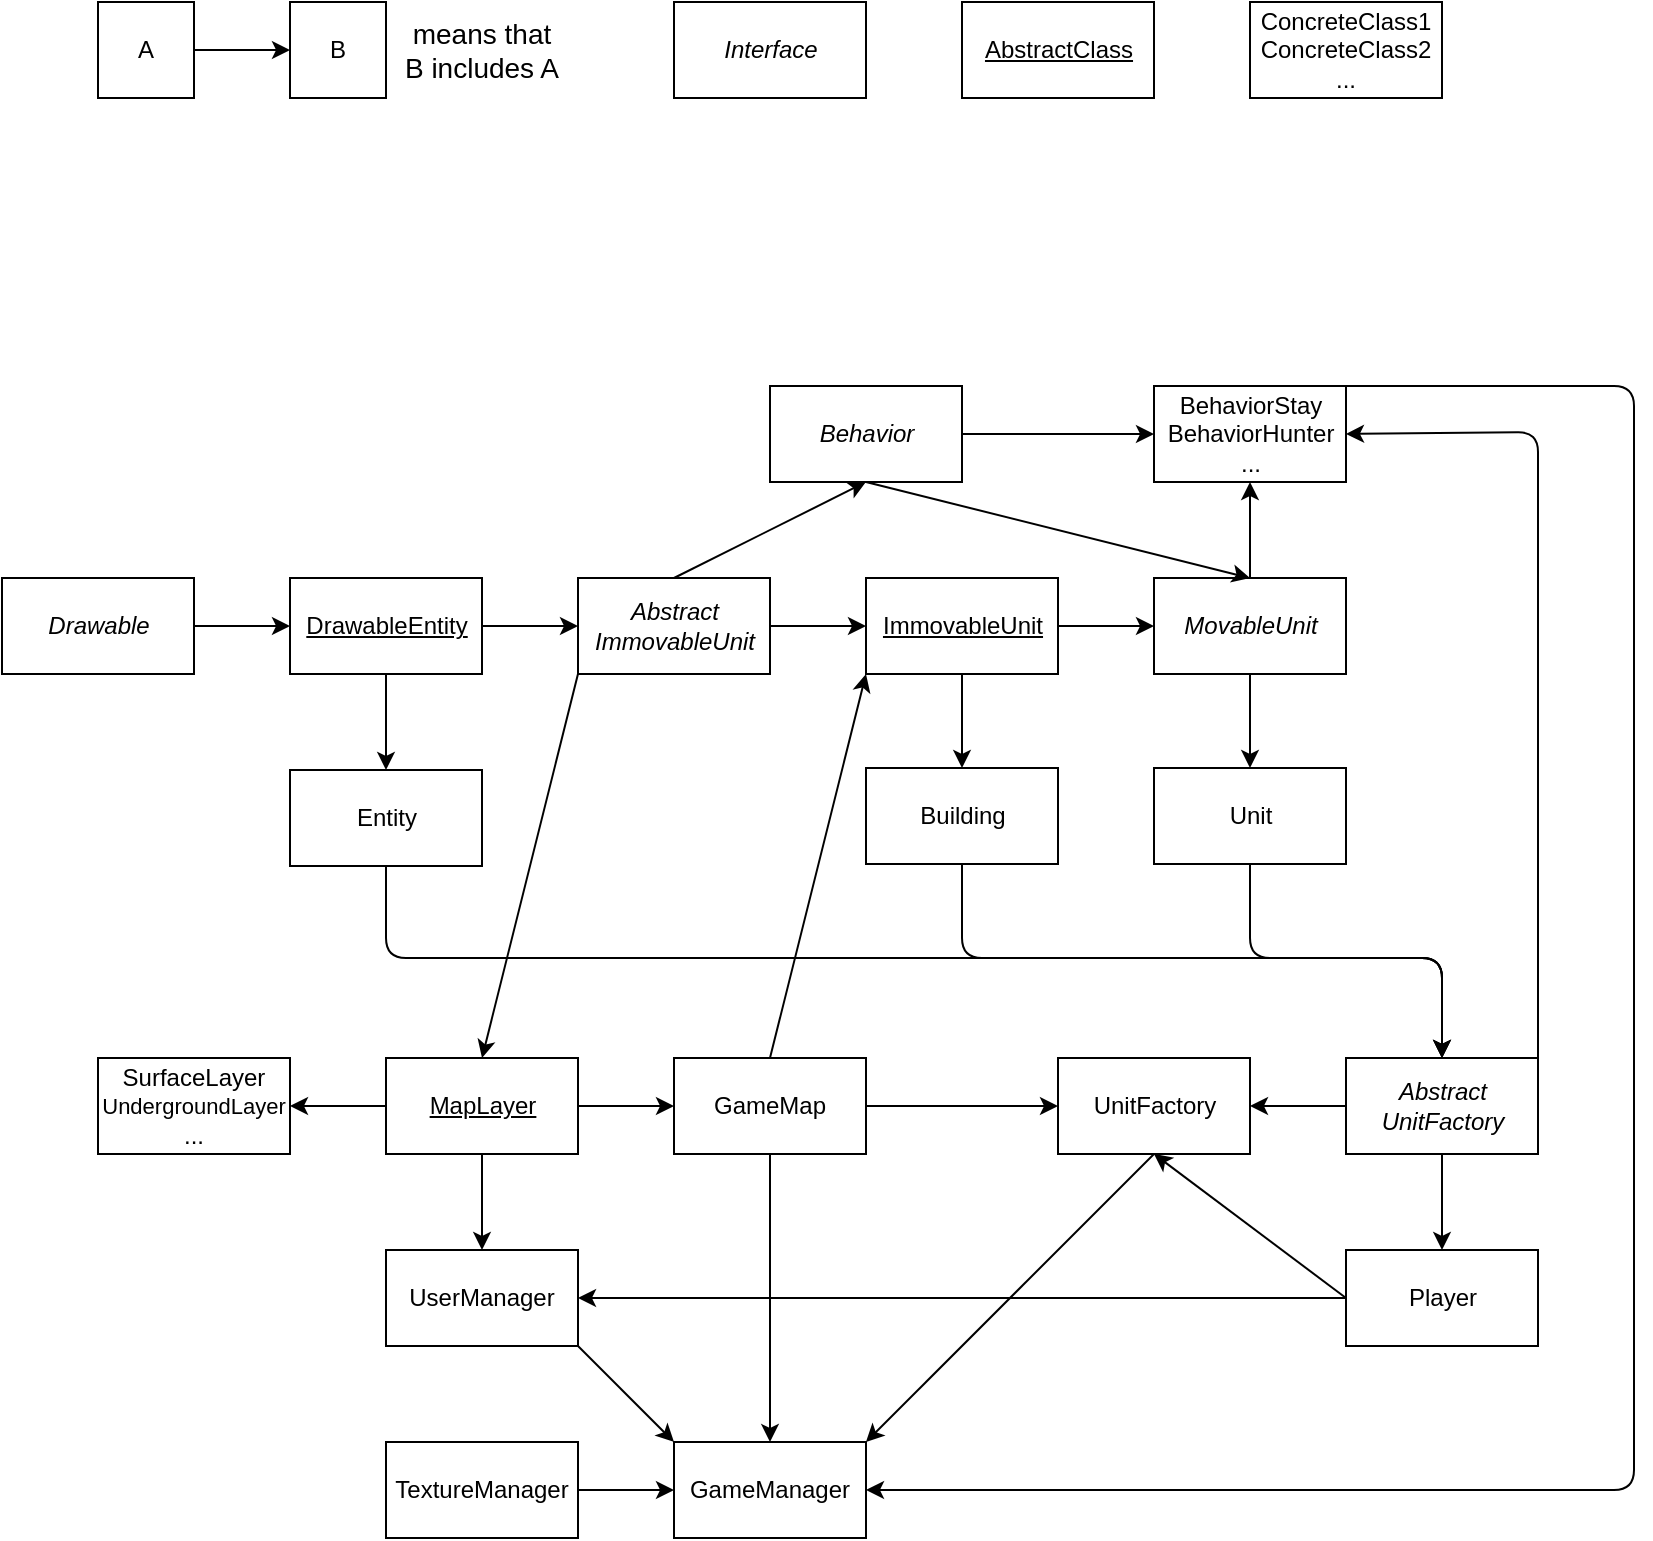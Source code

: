 <mxfile version="13.9.9" type="device"><diagram id="18duZkhzAX0Ac4GkVmNF" name="Page-1"><mxGraphModel dx="865" dy="506" grid="1" gridSize="12" guides="1" tooltips="1" connect="1" arrows="1" fold="1" page="1" pageScale="1" pageWidth="827" pageHeight="1169" background="none" math="0" shadow="0"><root><mxCell id="0"/><mxCell id="1" parent="0"/><mxCell id="p9-PWICYN6mmFjyxCBB2-7" value="Player" style="html=1;" parent="1" vertex="1"><mxGeometry x="672" y="672" width="96" height="48" as="geometry"/></mxCell><mxCell id="p9-PWICYN6mmFjyxCBB2-9" value="&lt;u&gt;MapLayer&lt;/u&gt;" style="html=1;" parent="1" vertex="1"><mxGeometry x="192" y="576" width="96" height="48" as="geometry"/></mxCell><mxCell id="p9-PWICYN6mmFjyxCBB2-10" value="UnitFactory" style="html=1;rotation=0;" parent="1" vertex="1"><mxGeometry x="528" y="576" width="96" height="48" as="geometry"/></mxCell><mxCell id="p9-PWICYN6mmFjyxCBB2-11" value="Abstract&lt;br&gt;UnitFactory" style="html=1;fontStyle=2" parent="1" vertex="1"><mxGeometry x="672" y="576" width="96" height="48" as="geometry"/></mxCell><mxCell id="p9-PWICYN6mmFjyxCBB2-12" value="BehaviorStay&lt;br&gt;BehaviorHunter&lt;br&gt;..." style="html=1;" parent="1" vertex="1"><mxGeometry x="576" y="240" width="96" height="48" as="geometry"/></mxCell><mxCell id="p9-PWICYN6mmFjyxCBB2-13" value="&lt;i&gt;Behavior&lt;/i&gt;" style="html=1;" parent="1" vertex="1"><mxGeometry x="384" y="240" width="96" height="48" as="geometry"/></mxCell><mxCell id="p9-PWICYN6mmFjyxCBB2-14" value="Entity" style="html=1;" parent="1" vertex="1"><mxGeometry x="144" y="432" width="96" height="48" as="geometry"/></mxCell><mxCell id="p9-PWICYN6mmFjyxCBB2-15" value="Building" style="html=1;" parent="1" vertex="1"><mxGeometry x="432" y="431" width="96" height="48" as="geometry"/></mxCell><mxCell id="p9-PWICYN6mmFjyxCBB2-16" value="Unit" style="html=1;" parent="1" vertex="1"><mxGeometry x="576" y="431" width="96" height="48" as="geometry"/></mxCell><mxCell id="p9-PWICYN6mmFjyxCBB2-17" value="&lt;i&gt;MovableUnit&lt;/i&gt;" style="html=1;" parent="1" vertex="1"><mxGeometry x="576" y="336" width="96" height="48" as="geometry"/></mxCell><mxCell id="p9-PWICYN6mmFjyxCBB2-18" value="&lt;u&gt;ImmovableUnit&lt;/u&gt;" style="html=1;" parent="1" vertex="1"><mxGeometry x="432" y="336" width="96" height="48" as="geometry"/></mxCell><mxCell id="p9-PWICYN6mmFjyxCBB2-19" value="&lt;i&gt;Abstract&lt;br&gt;ImmovableUnit&lt;/i&gt;" style="html=1;" parent="1" vertex="1"><mxGeometry x="288" y="336" width="96" height="48" as="geometry"/></mxCell><mxCell id="p9-PWICYN6mmFjyxCBB2-20" value="&lt;u&gt;DrawableEntity&lt;/u&gt;" style="html=1;" parent="1" vertex="1"><mxGeometry x="144" y="336" width="96" height="48" as="geometry"/></mxCell><mxCell id="p9-PWICYN6mmFjyxCBB2-21" value="&lt;i&gt;Drawable&lt;/i&gt;" style="html=1;" parent="1" vertex="1"><mxGeometry y="336" width="96" height="48" as="geometry"/></mxCell><mxCell id="p9-PWICYN6mmFjyxCBB2-22" value="" style="endArrow=classic;html=1;exitX=1;exitY=0.5;exitDx=0;exitDy=0;entryX=0;entryY=0.5;entryDx=0;entryDy=0;" parent="1" source="p9-PWICYN6mmFjyxCBB2-21" target="p9-PWICYN6mmFjyxCBB2-20" edge="1"><mxGeometry width="50" height="50" relative="1" as="geometry"><mxPoint x="492" y="312" as="sourcePoint"/><mxPoint x="542" y="262" as="targetPoint"/></mxGeometry></mxCell><mxCell id="p9-PWICYN6mmFjyxCBB2-25" value="" style="endArrow=classic;html=1;exitX=1;exitY=0.5;exitDx=0;exitDy=0;entryX=0;entryY=0.5;entryDx=0;entryDy=0;" parent="1" source="p9-PWICYN6mmFjyxCBB2-20" target="p9-PWICYN6mmFjyxCBB2-19" edge="1"><mxGeometry width="50" height="50" relative="1" as="geometry"><mxPoint x="492" y="312" as="sourcePoint"/><mxPoint x="542" y="262" as="targetPoint"/></mxGeometry></mxCell><mxCell id="p9-PWICYN6mmFjyxCBB2-26" value="" style="endArrow=classic;html=1;exitX=1;exitY=0.5;exitDx=0;exitDy=0;entryX=0;entryY=0.5;entryDx=0;entryDy=0;" parent="1" source="p9-PWICYN6mmFjyxCBB2-19" target="p9-PWICYN6mmFjyxCBB2-18" edge="1"><mxGeometry width="50" height="50" relative="1" as="geometry"><mxPoint x="492" y="312" as="sourcePoint"/><mxPoint x="542" y="262" as="targetPoint"/></mxGeometry></mxCell><mxCell id="p9-PWICYN6mmFjyxCBB2-27" value="" style="endArrow=classic;html=1;exitX=1;exitY=0.5;exitDx=0;exitDy=0;entryX=0;entryY=0.5;entryDx=0;entryDy=0;" parent="1" source="p9-PWICYN6mmFjyxCBB2-18" target="p9-PWICYN6mmFjyxCBB2-17" edge="1"><mxGeometry width="50" height="50" relative="1" as="geometry"><mxPoint x="492" y="312" as="sourcePoint"/><mxPoint x="542" y="262" as="targetPoint"/></mxGeometry></mxCell><mxCell id="p9-PWICYN6mmFjyxCBB2-28" value="" style="endArrow=classic;html=1;exitX=0.5;exitY=1;exitDx=0;exitDy=0;entryX=0.5;entryY=0;entryDx=0;entryDy=0;" parent="1" source="p9-PWICYN6mmFjyxCBB2-17" target="p9-PWICYN6mmFjyxCBB2-16" edge="1"><mxGeometry width="50" height="50" relative="1" as="geometry"><mxPoint x="492" y="312" as="sourcePoint"/><mxPoint x="542" y="262" as="targetPoint"/></mxGeometry></mxCell><mxCell id="p9-PWICYN6mmFjyxCBB2-29" value="" style="endArrow=classic;html=1;exitX=0.5;exitY=1;exitDx=0;exitDy=0;entryX=0.5;entryY=0;entryDx=0;entryDy=0;" parent="1" source="p9-PWICYN6mmFjyxCBB2-20" target="p9-PWICYN6mmFjyxCBB2-14" edge="1"><mxGeometry width="50" height="50" relative="1" as="geometry"><mxPoint x="492" y="420" as="sourcePoint"/><mxPoint x="542" y="370" as="targetPoint"/></mxGeometry></mxCell><mxCell id="p9-PWICYN6mmFjyxCBB2-30" value="" style="endArrow=classic;html=1;exitX=0.5;exitY=1;exitDx=0;exitDy=0;entryX=0.5;entryY=0;entryDx=0;entryDy=0;" parent="1" source="p9-PWICYN6mmFjyxCBB2-18" target="p9-PWICYN6mmFjyxCBB2-15" edge="1"><mxGeometry width="50" height="50" relative="1" as="geometry"><mxPoint x="492" y="420" as="sourcePoint"/><mxPoint x="542" y="370" as="targetPoint"/></mxGeometry></mxCell><mxCell id="p9-PWICYN6mmFjyxCBB2-31" value="" style="endArrow=classic;html=1;exitX=0.5;exitY=0;exitDx=0;exitDy=0;entryX=0.5;entryY=1;entryDx=0;entryDy=0;" parent="1" source="p9-PWICYN6mmFjyxCBB2-19" target="p9-PWICYN6mmFjyxCBB2-13" edge="1"><mxGeometry width="50" height="50" relative="1" as="geometry"><mxPoint x="516" y="312" as="sourcePoint"/><mxPoint x="566" y="262" as="targetPoint"/></mxGeometry></mxCell><mxCell id="p9-PWICYN6mmFjyxCBB2-32" value="" style="endArrow=classic;html=1;exitX=1;exitY=0.5;exitDx=0;exitDy=0;entryX=0;entryY=0.5;entryDx=0;entryDy=0;" parent="1" source="p9-PWICYN6mmFjyxCBB2-13" target="p9-PWICYN6mmFjyxCBB2-12" edge="1"><mxGeometry width="50" height="50" relative="1" as="geometry"><mxPoint x="516" y="312" as="sourcePoint"/><mxPoint x="566" y="262" as="targetPoint"/></mxGeometry></mxCell><mxCell id="p9-PWICYN6mmFjyxCBB2-38" value="" style="endArrow=classic;html=1;entryX=1;entryY=0.5;entryDx=0;entryDy=0;exitX=0;exitY=0.5;exitDx=0;exitDy=0;" parent="1" source="p9-PWICYN6mmFjyxCBB2-11" edge="1" target="p9-PWICYN6mmFjyxCBB2-10"><mxGeometry width="50" height="50" relative="1" as="geometry"><mxPoint x="636" y="588" as="sourcePoint"/><mxPoint x="720" y="670" as="targetPoint"/></mxGeometry></mxCell><mxCell id="p9-PWICYN6mmFjyxCBB2-41" value="" style="endArrow=classic;html=1;exitX=0.5;exitY=0;exitDx=0;exitDy=0;entryX=0.5;entryY=1;entryDx=0;entryDy=0;" parent="1" source="p9-PWICYN6mmFjyxCBB2-17" target="p9-PWICYN6mmFjyxCBB2-12" edge="1"><mxGeometry width="50" height="50" relative="1" as="geometry"><mxPoint x="360" y="408" as="sourcePoint"/><mxPoint x="588" y="322" as="targetPoint"/></mxGeometry></mxCell><mxCell id="p9-PWICYN6mmFjyxCBB2-43" value="" style="endArrow=classic;html=1;exitX=0;exitY=1;exitDx=0;exitDy=0;entryX=0.5;entryY=0;entryDx=0;entryDy=0;" parent="1" source="p9-PWICYN6mmFjyxCBB2-19" target="p9-PWICYN6mmFjyxCBB2-9" edge="1"><mxGeometry width="50" height="50" relative="1" as="geometry"><mxPoint x="360" y="312" as="sourcePoint"/><mxPoint x="192" y="228" as="targetPoint"/></mxGeometry></mxCell><mxCell id="p9-PWICYN6mmFjyxCBB2-45" value="" style="endArrow=classic;html=1;exitX=0.5;exitY=1;exitDx=0;exitDy=0;entryX=0.5;entryY=0;entryDx=0;entryDy=0;" parent="1" source="p9-PWICYN6mmFjyxCBB2-11" edge="1" target="p9-PWICYN6mmFjyxCBB2-7"><mxGeometry width="50" height="50" relative="1" as="geometry"><mxPoint x="360" y="408" as="sourcePoint"/><mxPoint x="576" y="670" as="targetPoint"/></mxGeometry></mxCell><mxCell id="p9-PWICYN6mmFjyxCBB2-46" value="" style="endArrow=classic;html=1;exitX=0;exitY=0.5;exitDx=0;exitDy=0;entryX=0.5;entryY=1;entryDx=0;entryDy=0;" parent="1" source="p9-PWICYN6mmFjyxCBB2-7" target="p9-PWICYN6mmFjyxCBB2-10" edge="1"><mxGeometry width="50" height="50" relative="1" as="geometry"><mxPoint x="624" y="792" as="sourcePoint"/><mxPoint x="672" y="792" as="targetPoint"/></mxGeometry></mxCell><mxCell id="p9-PWICYN6mmFjyxCBB2-53" value="" style="endArrow=classic;html=1;exitX=1;exitY=0;exitDx=0;exitDy=0;entryX=1;entryY=0.5;entryDx=0;entryDy=0;" parent="1" source="p9-PWICYN6mmFjyxCBB2-11" target="p9-PWICYN6mmFjyxCBB2-12" edge="1"><mxGeometry width="50" height="50" relative="1" as="geometry"><mxPoint x="768" y="526" as="sourcePoint"/><mxPoint x="768" y="250" as="targetPoint"/><Array as="points"><mxPoint x="768" y="263"/></Array></mxGeometry></mxCell><mxCell id="p9-PWICYN6mmFjyxCBB2-54" value="" style="endArrow=classic;html=1;exitX=0.5;exitY=1;exitDx=0;exitDy=0;entryX=0.5;entryY=0;entryDx=0;entryDy=0;" parent="1" source="p9-PWICYN6mmFjyxCBB2-14" target="p9-PWICYN6mmFjyxCBB2-11" edge="1"><mxGeometry width="50" height="50" relative="1" as="geometry"><mxPoint x="360" y="504" as="sourcePoint"/><mxPoint x="410" y="454" as="targetPoint"/><Array as="points"><mxPoint x="192" y="526"/><mxPoint x="720" y="526"/></Array></mxGeometry></mxCell><mxCell id="p9-PWICYN6mmFjyxCBB2-55" value="" style="endArrow=classic;html=1;entryX=0.5;entryY=0;entryDx=0;entryDy=0;exitX=0.5;exitY=1;exitDx=0;exitDy=0;" parent="1" source="p9-PWICYN6mmFjyxCBB2-15" target="p9-PWICYN6mmFjyxCBB2-11" edge="1"><mxGeometry width="50" height="50" relative="1" as="geometry"><mxPoint x="360" y="504" as="sourcePoint"/><mxPoint x="410" y="454" as="targetPoint"/><Array as="points"><mxPoint x="480" y="526"/><mxPoint x="720" y="526"/></Array></mxGeometry></mxCell><mxCell id="p9-PWICYN6mmFjyxCBB2-56" value="" style="endArrow=classic;html=1;entryX=0.5;entryY=0;entryDx=0;entryDy=0;exitX=0.5;exitY=1;exitDx=0;exitDy=0;" parent="1" source="p9-PWICYN6mmFjyxCBB2-16" target="p9-PWICYN6mmFjyxCBB2-11" edge="1"><mxGeometry width="50" height="50" relative="1" as="geometry"><mxPoint x="360" y="504" as="sourcePoint"/><mxPoint x="410" y="454" as="targetPoint"/><Array as="points"><mxPoint x="624" y="526"/><mxPoint x="720" y="526"/></Array></mxGeometry></mxCell><mxCell id="VKDDLz9ZCkk5IbmwKJSF-1" value="A" style="rounded=0;whiteSpace=wrap;html=1;" parent="1" vertex="1"><mxGeometry x="48" y="48" width="48" height="48" as="geometry"/></mxCell><mxCell id="VKDDLz9ZCkk5IbmwKJSF-2" value="" style="endArrow=classic;html=1;exitX=1;exitY=0.5;exitDx=0;exitDy=0;" parent="1" source="VKDDLz9ZCkk5IbmwKJSF-1" target="VKDDLz9ZCkk5IbmwKJSF-3" edge="1"><mxGeometry width="50" height="50" relative="1" as="geometry"><mxPoint x="384" y="194" as="sourcePoint"/><mxPoint x="120" y="132" as="targetPoint"/></mxGeometry></mxCell><mxCell id="VKDDLz9ZCkk5IbmwKJSF-3" value="B" style="rounded=0;whiteSpace=wrap;html=1;" parent="1" vertex="1"><mxGeometry x="144" y="48" width="48" height="48" as="geometry"/></mxCell><mxCell id="VKDDLz9ZCkk5IbmwKJSF-5" value="&lt;font style=&quot;font-size: 14px&quot;&gt;means that&lt;br&gt;B includes A&lt;/font&gt;" style="text;html=1;strokeColor=none;fillColor=none;align=center;verticalAlign=middle;whiteSpace=wrap;rounded=0;" parent="1" vertex="1"><mxGeometry x="192" y="48" width="96" height="48" as="geometry"/></mxCell><mxCell id="VKDDLz9ZCkk5IbmwKJSF-7" value="&lt;i&gt;Interface&lt;/i&gt;" style="html=1;" parent="1" vertex="1"><mxGeometry x="336" y="48" width="96" height="48" as="geometry"/></mxCell><mxCell id="VKDDLz9ZCkk5IbmwKJSF-8" value="&lt;u&gt;AbstractClass&lt;/u&gt;" style="html=1;" parent="1" vertex="1"><mxGeometry x="480" y="48" width="96" height="48" as="geometry"/></mxCell><mxCell id="VKDDLz9ZCkk5IbmwKJSF-12" value="" style="endArrow=classic;html=1;entryX=0.5;entryY=0;entryDx=0;entryDy=0;exitX=0.5;exitY=1;exitDx=0;exitDy=0;" parent="1" source="p9-PWICYN6mmFjyxCBB2-13" target="p9-PWICYN6mmFjyxCBB2-17" edge="1"><mxGeometry width="50" height="50" relative="1" as="geometry"><mxPoint x="384" y="326" as="sourcePoint"/><mxPoint x="434" y="276" as="targetPoint"/></mxGeometry></mxCell><mxCell id="LZ4AC_acZwjFJ3nsFRd5-3" value="GameMap" style="rounded=0;whiteSpace=wrap;html=1;" vertex="1" parent="1"><mxGeometry x="336" y="576" width="96" height="48" as="geometry"/></mxCell><mxCell id="LZ4AC_acZwjFJ3nsFRd5-4" value="SurfaceLayer&lt;br&gt;&lt;font style=&quot;font-size: 11px&quot;&gt;UndergroundLayer&lt;/font&gt;&lt;br&gt;..." style="rounded=0;whiteSpace=wrap;html=1;" vertex="1" parent="1"><mxGeometry x="48" y="576" width="96" height="48" as="geometry"/></mxCell><mxCell id="LZ4AC_acZwjFJ3nsFRd5-5" value="ConcreteClass1&lt;br&gt;ConcreteClass2&lt;br&gt;..." style="rounded=0;whiteSpace=wrap;html=1;" vertex="1" parent="1"><mxGeometry x="624" y="48" width="96" height="48" as="geometry"/></mxCell><mxCell id="LZ4AC_acZwjFJ3nsFRd5-6" value="" style="endArrow=classic;html=1;exitX=1;exitY=0.5;exitDx=0;exitDy=0;entryX=0;entryY=0.5;entryDx=0;entryDy=0;" edge="1" parent="1" source="LZ4AC_acZwjFJ3nsFRd5-3" target="p9-PWICYN6mmFjyxCBB2-10"><mxGeometry width="50" height="50" relative="1" as="geometry"><mxPoint x="324" y="494" as="sourcePoint"/><mxPoint x="374" y="444" as="targetPoint"/></mxGeometry></mxCell><mxCell id="LZ4AC_acZwjFJ3nsFRd5-7" value="" style="endArrow=classic;html=1;exitX=1;exitY=0.5;exitDx=0;exitDy=0;entryX=0;entryY=0.5;entryDx=0;entryDy=0;" edge="1" parent="1" source="p9-PWICYN6mmFjyxCBB2-9" target="LZ4AC_acZwjFJ3nsFRd5-3"><mxGeometry width="50" height="50" relative="1" as="geometry"><mxPoint x="264" y="635" as="sourcePoint"/><mxPoint x="314" y="585" as="targetPoint"/></mxGeometry></mxCell><mxCell id="LZ4AC_acZwjFJ3nsFRd5-9" value="" style="endArrow=classic;html=1;exitX=0.5;exitY=0;exitDx=0;exitDy=0;entryX=0;entryY=1;entryDx=0;entryDy=0;" edge="1" parent="1" source="LZ4AC_acZwjFJ3nsFRd5-3" target="p9-PWICYN6mmFjyxCBB2-18"><mxGeometry width="50" height="50" relative="1" as="geometry"><mxPoint x="324" y="398" as="sourcePoint"/><mxPoint x="374" y="348" as="targetPoint"/><Array as="points"/></mxGeometry></mxCell><mxCell id="LZ4AC_acZwjFJ3nsFRd5-10" value="" style="endArrow=classic;html=1;entryX=1;entryY=0.5;entryDx=0;entryDy=0;exitX=0;exitY=0.5;exitDx=0;exitDy=0;" edge="1" parent="1" source="p9-PWICYN6mmFjyxCBB2-9" target="LZ4AC_acZwjFJ3nsFRd5-4"><mxGeometry width="50" height="50" relative="1" as="geometry"><mxPoint x="168" y="624" as="sourcePoint"/><mxPoint x="168" y="612" as="targetPoint"/></mxGeometry></mxCell><mxCell id="LZ4AC_acZwjFJ3nsFRd5-11" value="UserManager" style="rounded=0;whiteSpace=wrap;html=1;" vertex="1" parent="1"><mxGeometry x="192" y="672" width="96" height="48" as="geometry"/></mxCell><mxCell id="LZ4AC_acZwjFJ3nsFRd5-12" value="" style="endArrow=classic;html=1;exitX=0;exitY=0.5;exitDx=0;exitDy=0;entryX=1;entryY=0.5;entryDx=0;entryDy=0;" edge="1" parent="1" source="p9-PWICYN6mmFjyxCBB2-7" target="LZ4AC_acZwjFJ3nsFRd5-11"><mxGeometry width="50" height="50" relative="1" as="geometry"><mxPoint x="336" y="734" as="sourcePoint"/><mxPoint x="386" y="684" as="targetPoint"/></mxGeometry></mxCell><mxCell id="LZ4AC_acZwjFJ3nsFRd5-13" value="" style="endArrow=classic;html=1;exitX=0.5;exitY=1;exitDx=0;exitDy=0;entryX=0.5;entryY=0;entryDx=0;entryDy=0;" edge="1" parent="1" source="p9-PWICYN6mmFjyxCBB2-9" target="LZ4AC_acZwjFJ3nsFRd5-11"><mxGeometry width="50" height="50" relative="1" as="geometry"><mxPoint x="336" y="734" as="sourcePoint"/><mxPoint x="386" y="684" as="targetPoint"/></mxGeometry></mxCell><mxCell id="LZ4AC_acZwjFJ3nsFRd5-14" value="GameManager" style="rounded=0;whiteSpace=wrap;html=1;" vertex="1" parent="1"><mxGeometry x="336" y="768" width="96" height="48" as="geometry"/></mxCell><mxCell id="LZ4AC_acZwjFJ3nsFRd5-15" value="TextureManager" style="rounded=0;whiteSpace=wrap;html=1;" vertex="1" parent="1"><mxGeometry x="192" y="768" width="96" height="48" as="geometry"/></mxCell><mxCell id="LZ4AC_acZwjFJ3nsFRd5-16" value="" style="endArrow=classic;html=1;exitX=0.5;exitY=0;exitDx=0;exitDy=0;entryX=1;entryY=0.5;entryDx=0;entryDy=0;" edge="1" parent="1" source="p9-PWICYN6mmFjyxCBB2-12" target="LZ4AC_acZwjFJ3nsFRd5-14"><mxGeometry width="50" height="50" relative="1" as="geometry"><mxPoint x="528" y="434" as="sourcePoint"/><mxPoint x="578" y="384" as="targetPoint"/><Array as="points"><mxPoint x="816" y="240"/><mxPoint x="816" y="792"/></Array></mxGeometry></mxCell><mxCell id="LZ4AC_acZwjFJ3nsFRd5-18" value="" style="endArrow=classic;html=1;entryX=0;entryY=0;entryDx=0;entryDy=0;exitX=1;exitY=1;exitDx=0;exitDy=0;" edge="1" parent="1" source="LZ4AC_acZwjFJ3nsFRd5-11" target="LZ4AC_acZwjFJ3nsFRd5-14"><mxGeometry width="50" height="50" relative="1" as="geometry"><mxPoint x="600" y="650" as="sourcePoint"/><mxPoint x="650" y="600" as="targetPoint"/></mxGeometry></mxCell><mxCell id="LZ4AC_acZwjFJ3nsFRd5-19" value="" style="endArrow=classic;html=1;exitX=1;exitY=0.5;exitDx=0;exitDy=0;entryX=0;entryY=0.5;entryDx=0;entryDy=0;" edge="1" parent="1" source="LZ4AC_acZwjFJ3nsFRd5-15" target="LZ4AC_acZwjFJ3nsFRd5-14"><mxGeometry width="50" height="50" relative="1" as="geometry"><mxPoint x="252" y="746" as="sourcePoint"/><mxPoint x="302" y="696" as="targetPoint"/></mxGeometry></mxCell><mxCell id="LZ4AC_acZwjFJ3nsFRd5-20" value="" style="endArrow=classic;html=1;exitX=0.5;exitY=1;exitDx=0;exitDy=0;entryX=0.5;entryY=0;entryDx=0;entryDy=0;" edge="1" parent="1" source="LZ4AC_acZwjFJ3nsFRd5-3" target="LZ4AC_acZwjFJ3nsFRd5-14"><mxGeometry width="50" height="50" relative="1" as="geometry"><mxPoint x="360" y="674" as="sourcePoint"/><mxPoint x="410" y="624" as="targetPoint"/></mxGeometry></mxCell><mxCell id="LZ4AC_acZwjFJ3nsFRd5-21" value="" style="endArrow=classic;html=1;exitX=0.5;exitY=1;exitDx=0;exitDy=0;entryX=1;entryY=0;entryDx=0;entryDy=0;" edge="1" parent="1" source="p9-PWICYN6mmFjyxCBB2-10" target="LZ4AC_acZwjFJ3nsFRd5-14"><mxGeometry width="50" height="50" relative="1" as="geometry"><mxPoint x="360" y="626" as="sourcePoint"/><mxPoint x="410" y="576" as="targetPoint"/></mxGeometry></mxCell></root></mxGraphModel></diagram></mxfile>